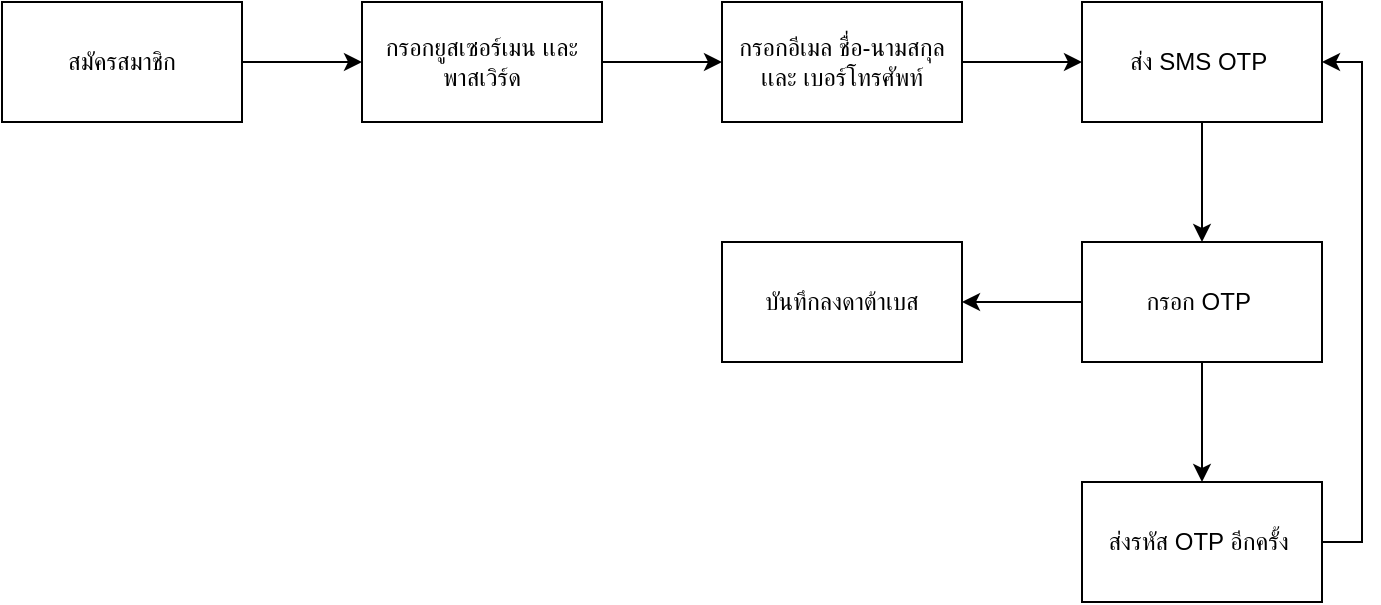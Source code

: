 <mxfile version="20.1.1" type="device"><diagram id="yAmiAAPEL3a0hGg3zwVe" name="Page-1"><mxGraphModel dx="868" dy="482" grid="1" gridSize="10" guides="1" tooltips="1" connect="1" arrows="1" fold="1" page="1" pageScale="1" pageWidth="827" pageHeight="1169" math="0" shadow="0"><root><mxCell id="0"/><mxCell id="1" parent="0"/><mxCell id="ijzuwd8C7XneyX6OZ0-j-4" style="edgeStyle=orthogonalEdgeStyle;rounded=0;orthogonalLoop=1;jettySize=auto;html=1;exitX=1;exitY=0.5;exitDx=0;exitDy=0;entryX=0;entryY=0.5;entryDx=0;entryDy=0;" parent="1" source="ijzuwd8C7XneyX6OZ0-j-1" target="ijzuwd8C7XneyX6OZ0-j-2" edge="1"><mxGeometry relative="1" as="geometry"/></mxCell><mxCell id="ijzuwd8C7XneyX6OZ0-j-1" value="สมัครสมาชิก" style="rounded=0;whiteSpace=wrap;html=1;" parent="1" vertex="1"><mxGeometry x="100" y="230" width="120" height="60" as="geometry"/></mxCell><mxCell id="ijzuwd8C7XneyX6OZ0-j-5" style="edgeStyle=orthogonalEdgeStyle;rounded=0;orthogonalLoop=1;jettySize=auto;html=1;exitX=1;exitY=0.5;exitDx=0;exitDy=0;entryX=0;entryY=0.5;entryDx=0;entryDy=0;" parent="1" source="ijzuwd8C7XneyX6OZ0-j-2" target="ijzuwd8C7XneyX6OZ0-j-3" edge="1"><mxGeometry relative="1" as="geometry"/></mxCell><mxCell id="ijzuwd8C7XneyX6OZ0-j-2" value="กรอกยูสเซอร์เมน เเละ พาสเวิร์ด" style="rounded=0;whiteSpace=wrap;html=1;" parent="1" vertex="1"><mxGeometry x="280" y="230" width="120" height="60" as="geometry"/></mxCell><mxCell id="ijzuwd8C7XneyX6OZ0-j-7" style="edgeStyle=orthogonalEdgeStyle;rounded=0;orthogonalLoop=1;jettySize=auto;html=1;exitX=1;exitY=0.5;exitDx=0;exitDy=0;" parent="1" source="ijzuwd8C7XneyX6OZ0-j-3" target="ijzuwd8C7XneyX6OZ0-j-6" edge="1"><mxGeometry relative="1" as="geometry"/></mxCell><mxCell id="ijzuwd8C7XneyX6OZ0-j-3" value="กรอกอีเมล ชื่อ-นามสกุล เเละ เบอร์โทรศัพท์" style="rounded=0;whiteSpace=wrap;html=1;" parent="1" vertex="1"><mxGeometry x="460" y="230" width="120" height="60" as="geometry"/></mxCell><mxCell id="ijzuwd8C7XneyX6OZ0-j-9" style="edgeStyle=orthogonalEdgeStyle;rounded=0;orthogonalLoop=1;jettySize=auto;html=1;exitX=0.5;exitY=1;exitDx=0;exitDy=0;" parent="1" source="ijzuwd8C7XneyX6OZ0-j-6" target="ijzuwd8C7XneyX6OZ0-j-8" edge="1"><mxGeometry relative="1" as="geometry"/></mxCell><mxCell id="ijzuwd8C7XneyX6OZ0-j-6" value="ส่ง SMS OTP&amp;nbsp;" style="rounded=0;whiteSpace=wrap;html=1;" parent="1" vertex="1"><mxGeometry x="640" y="230" width="120" height="60" as="geometry"/></mxCell><mxCell id="ijzuwd8C7XneyX6OZ0-j-13" style="edgeStyle=orthogonalEdgeStyle;rounded=0;orthogonalLoop=1;jettySize=auto;html=1;exitX=0.5;exitY=1;exitDx=0;exitDy=0;entryX=0.5;entryY=0;entryDx=0;entryDy=0;" parent="1" source="ijzuwd8C7XneyX6OZ0-j-8" target="ijzuwd8C7XneyX6OZ0-j-11" edge="1"><mxGeometry relative="1" as="geometry"/></mxCell><mxCell id="ijzuwd8C7XneyX6OZ0-j-16" style="edgeStyle=orthogonalEdgeStyle;rounded=0;orthogonalLoop=1;jettySize=auto;html=1;exitX=0;exitY=0.5;exitDx=0;exitDy=0;entryX=1;entryY=0.5;entryDx=0;entryDy=0;" parent="1" source="ijzuwd8C7XneyX6OZ0-j-8" target="ijzuwd8C7XneyX6OZ0-j-15" edge="1"><mxGeometry relative="1" as="geometry"/></mxCell><mxCell id="ijzuwd8C7XneyX6OZ0-j-8" value="กรอก OTP&amp;nbsp;" style="rounded=0;whiteSpace=wrap;html=1;" parent="1" vertex="1"><mxGeometry x="640" y="350" width="120" height="60" as="geometry"/></mxCell><mxCell id="ijzuwd8C7XneyX6OZ0-j-14" style="edgeStyle=orthogonalEdgeStyle;rounded=0;orthogonalLoop=1;jettySize=auto;html=1;exitX=1;exitY=0.5;exitDx=0;exitDy=0;entryX=1;entryY=0.5;entryDx=0;entryDy=0;" parent="1" source="ijzuwd8C7XneyX6OZ0-j-11" target="ijzuwd8C7XneyX6OZ0-j-6" edge="1"><mxGeometry relative="1" as="geometry"/></mxCell><mxCell id="ijzuwd8C7XneyX6OZ0-j-11" value="ส่งรหัส OTP อีกครั้ง&amp;nbsp;" style="rounded=0;whiteSpace=wrap;html=1;" parent="1" vertex="1"><mxGeometry x="640" y="470" width="120" height="60" as="geometry"/></mxCell><mxCell id="ijzuwd8C7XneyX6OZ0-j-15" value="บันทึกลงดาต้าเบส" style="rounded=0;whiteSpace=wrap;html=1;" parent="1" vertex="1"><mxGeometry x="460" y="350" width="120" height="60" as="geometry"/></mxCell></root></mxGraphModel></diagram></mxfile>